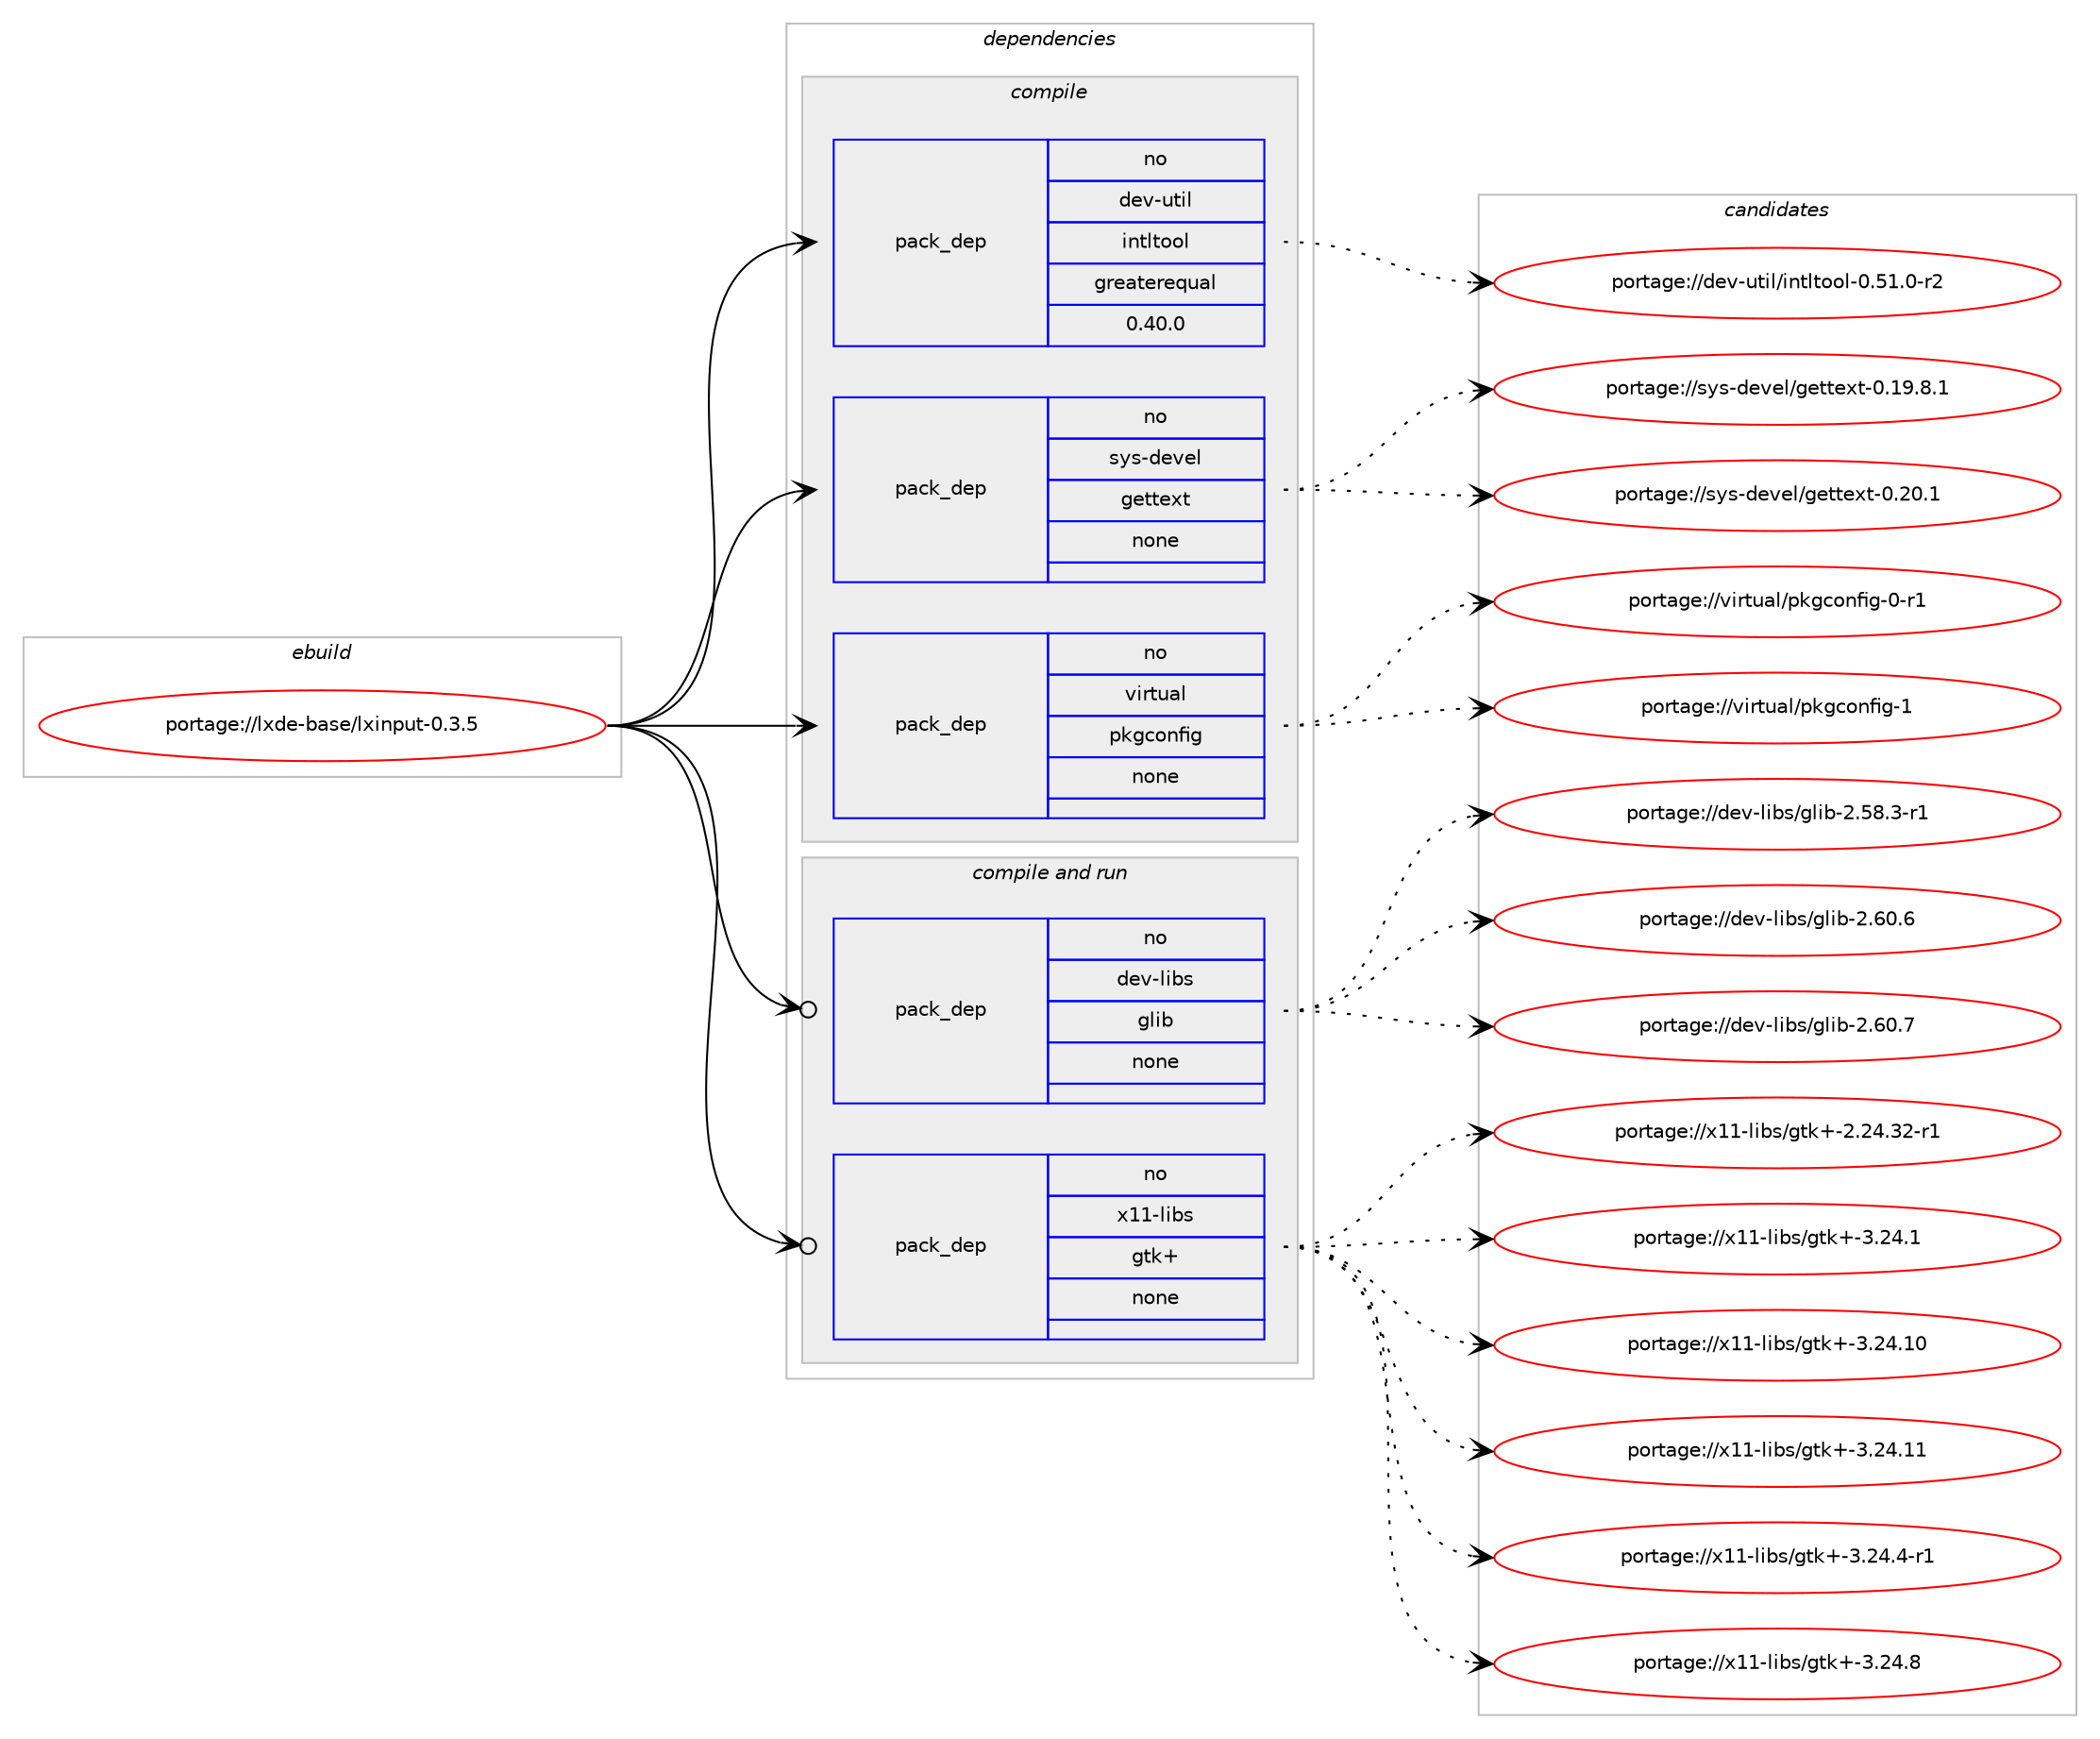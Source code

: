 digraph prolog {

# *************
# Graph options
# *************

newrank=true;
concentrate=true;
compound=true;
graph [rankdir=LR,fontname=Helvetica,fontsize=10,ranksep=1.5];#, ranksep=2.5, nodesep=0.2];
edge  [arrowhead=vee];
node  [fontname=Helvetica,fontsize=10];

# **********
# The ebuild
# **********

subgraph cluster_leftcol {
color=gray;
rank=same;
label=<<i>ebuild</i>>;
id [label="portage://lxde-base/lxinput-0.3.5", color=red, width=4, href="../lxde-base/lxinput-0.3.5.svg"];
}

# ****************
# The dependencies
# ****************

subgraph cluster_midcol {
color=gray;
label=<<i>dependencies</i>>;
subgraph cluster_compile {
fillcolor="#eeeeee";
style=filled;
label=<<i>compile</i>>;
subgraph pack222119 {
dependency303128 [label=<<TABLE BORDER="0" CELLBORDER="1" CELLSPACING="0" CELLPADDING="4" WIDTH="220"><TR><TD ROWSPAN="6" CELLPADDING="30">pack_dep</TD></TR><TR><TD WIDTH="110">no</TD></TR><TR><TD>dev-util</TD></TR><TR><TD>intltool</TD></TR><TR><TD>greaterequal</TD></TR><TR><TD>0.40.0</TD></TR></TABLE>>, shape=none, color=blue];
}
id:e -> dependency303128:w [weight=20,style="solid",arrowhead="vee"];
subgraph pack222120 {
dependency303129 [label=<<TABLE BORDER="0" CELLBORDER="1" CELLSPACING="0" CELLPADDING="4" WIDTH="220"><TR><TD ROWSPAN="6" CELLPADDING="30">pack_dep</TD></TR><TR><TD WIDTH="110">no</TD></TR><TR><TD>sys-devel</TD></TR><TR><TD>gettext</TD></TR><TR><TD>none</TD></TR><TR><TD></TD></TR></TABLE>>, shape=none, color=blue];
}
id:e -> dependency303129:w [weight=20,style="solid",arrowhead="vee"];
subgraph pack222121 {
dependency303130 [label=<<TABLE BORDER="0" CELLBORDER="1" CELLSPACING="0" CELLPADDING="4" WIDTH="220"><TR><TD ROWSPAN="6" CELLPADDING="30">pack_dep</TD></TR><TR><TD WIDTH="110">no</TD></TR><TR><TD>virtual</TD></TR><TR><TD>pkgconfig</TD></TR><TR><TD>none</TD></TR><TR><TD></TD></TR></TABLE>>, shape=none, color=blue];
}
id:e -> dependency303130:w [weight=20,style="solid",arrowhead="vee"];
}
subgraph cluster_compileandrun {
fillcolor="#eeeeee";
style=filled;
label=<<i>compile and run</i>>;
subgraph pack222122 {
dependency303131 [label=<<TABLE BORDER="0" CELLBORDER="1" CELLSPACING="0" CELLPADDING="4" WIDTH="220"><TR><TD ROWSPAN="6" CELLPADDING="30">pack_dep</TD></TR><TR><TD WIDTH="110">no</TD></TR><TR><TD>dev-libs</TD></TR><TR><TD>glib</TD></TR><TR><TD>none</TD></TR><TR><TD></TD></TR></TABLE>>, shape=none, color=blue];
}
id:e -> dependency303131:w [weight=20,style="solid",arrowhead="odotvee"];
subgraph pack222123 {
dependency303132 [label=<<TABLE BORDER="0" CELLBORDER="1" CELLSPACING="0" CELLPADDING="4" WIDTH="220"><TR><TD ROWSPAN="6" CELLPADDING="30">pack_dep</TD></TR><TR><TD WIDTH="110">no</TD></TR><TR><TD>x11-libs</TD></TR><TR><TD>gtk+</TD></TR><TR><TD>none</TD></TR><TR><TD></TD></TR></TABLE>>, shape=none, color=blue];
}
id:e -> dependency303132:w [weight=20,style="solid",arrowhead="odotvee"];
}
subgraph cluster_run {
fillcolor="#eeeeee";
style=filled;
label=<<i>run</i>>;
}
}

# **************
# The candidates
# **************

subgraph cluster_choices {
rank=same;
color=gray;
label=<<i>candidates</i>>;

subgraph choice222119 {
color=black;
nodesep=1;
choiceportage1001011184511711610510847105110116108116111111108454846534946484511450 [label="portage://dev-util/intltool-0.51.0-r2", color=red, width=4,href="../dev-util/intltool-0.51.0-r2.svg"];
dependency303128:e -> choiceportage1001011184511711610510847105110116108116111111108454846534946484511450:w [style=dotted,weight="100"];
}
subgraph choice222120 {
color=black;
nodesep=1;
choiceportage1151211154510010111810110847103101116116101120116454846495746564649 [label="portage://sys-devel/gettext-0.19.8.1", color=red, width=4,href="../sys-devel/gettext-0.19.8.1.svg"];
choiceportage115121115451001011181011084710310111611610112011645484650484649 [label="portage://sys-devel/gettext-0.20.1", color=red, width=4,href="../sys-devel/gettext-0.20.1.svg"];
dependency303129:e -> choiceportage1151211154510010111810110847103101116116101120116454846495746564649:w [style=dotted,weight="100"];
dependency303129:e -> choiceportage115121115451001011181011084710310111611610112011645484650484649:w [style=dotted,weight="100"];
}
subgraph choice222121 {
color=black;
nodesep=1;
choiceportage11810511411611797108471121071039911111010210510345484511449 [label="portage://virtual/pkgconfig-0-r1", color=red, width=4,href="../virtual/pkgconfig-0-r1.svg"];
choiceportage1181051141161179710847112107103991111101021051034549 [label="portage://virtual/pkgconfig-1", color=red, width=4,href="../virtual/pkgconfig-1.svg"];
dependency303130:e -> choiceportage11810511411611797108471121071039911111010210510345484511449:w [style=dotted,weight="100"];
dependency303130:e -> choiceportage1181051141161179710847112107103991111101021051034549:w [style=dotted,weight="100"];
}
subgraph choice222122 {
color=black;
nodesep=1;
choiceportage10010111845108105981154710310810598455046535646514511449 [label="portage://dev-libs/glib-2.58.3-r1", color=red, width=4,href="../dev-libs/glib-2.58.3-r1.svg"];
choiceportage1001011184510810598115471031081059845504654484654 [label="portage://dev-libs/glib-2.60.6", color=red, width=4,href="../dev-libs/glib-2.60.6.svg"];
choiceportage1001011184510810598115471031081059845504654484655 [label="portage://dev-libs/glib-2.60.7", color=red, width=4,href="../dev-libs/glib-2.60.7.svg"];
dependency303131:e -> choiceportage10010111845108105981154710310810598455046535646514511449:w [style=dotted,weight="100"];
dependency303131:e -> choiceportage1001011184510810598115471031081059845504654484654:w [style=dotted,weight="100"];
dependency303131:e -> choiceportage1001011184510810598115471031081059845504654484655:w [style=dotted,weight="100"];
}
subgraph choice222123 {
color=black;
nodesep=1;
choiceportage12049494510810598115471031161074345504650524651504511449 [label="portage://x11-libs/gtk+-2.24.32-r1", color=red, width=4,href="../x11-libs/gtk+-2.24.32-r1.svg"];
choiceportage12049494510810598115471031161074345514650524649 [label="portage://x11-libs/gtk+-3.24.1", color=red, width=4,href="../x11-libs/gtk+-3.24.1.svg"];
choiceportage1204949451081059811547103116107434551465052464948 [label="portage://x11-libs/gtk+-3.24.10", color=red, width=4,href="../x11-libs/gtk+-3.24.10.svg"];
choiceportage1204949451081059811547103116107434551465052464949 [label="portage://x11-libs/gtk+-3.24.11", color=red, width=4,href="../x11-libs/gtk+-3.24.11.svg"];
choiceportage120494945108105981154710311610743455146505246524511449 [label="portage://x11-libs/gtk+-3.24.4-r1", color=red, width=4,href="../x11-libs/gtk+-3.24.4-r1.svg"];
choiceportage12049494510810598115471031161074345514650524656 [label="portage://x11-libs/gtk+-3.24.8", color=red, width=4,href="../x11-libs/gtk+-3.24.8.svg"];
dependency303132:e -> choiceportage12049494510810598115471031161074345504650524651504511449:w [style=dotted,weight="100"];
dependency303132:e -> choiceportage12049494510810598115471031161074345514650524649:w [style=dotted,weight="100"];
dependency303132:e -> choiceportage1204949451081059811547103116107434551465052464948:w [style=dotted,weight="100"];
dependency303132:e -> choiceportage1204949451081059811547103116107434551465052464949:w [style=dotted,weight="100"];
dependency303132:e -> choiceportage120494945108105981154710311610743455146505246524511449:w [style=dotted,weight="100"];
dependency303132:e -> choiceportage12049494510810598115471031161074345514650524656:w [style=dotted,weight="100"];
}
}

}
